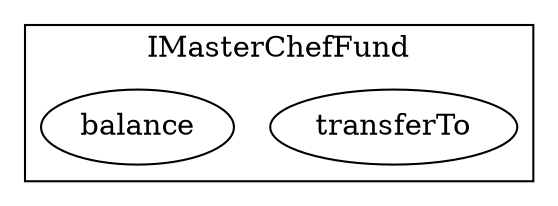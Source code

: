 strict digraph {
subgraph cluster_14_IMasterChefFund {
label = "IMasterChefFund"
"14_transferTo" [label="transferTo"]
"14_balance" [label="balance"]
}subgraph cluster_solidity {
label = "[Solidity]"
}
}